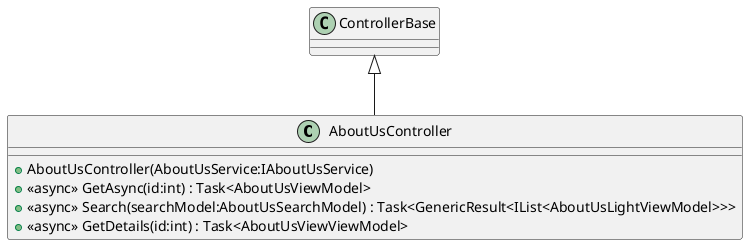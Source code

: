 @startuml
class AboutUsController {
    + AboutUsController(AboutUsService:IAboutUsService)
    + <<async>> GetAsync(id:int) : Task<AboutUsViewModel>
    + <<async>> Search(searchModel:AboutUsSearchModel) : Task<GenericResult<IList<AboutUsLightViewModel>>>
    + <<async>> GetDetails(id:int) : Task<AboutUsViewViewModel>
}
ControllerBase <|-- AboutUsController
@enduml
